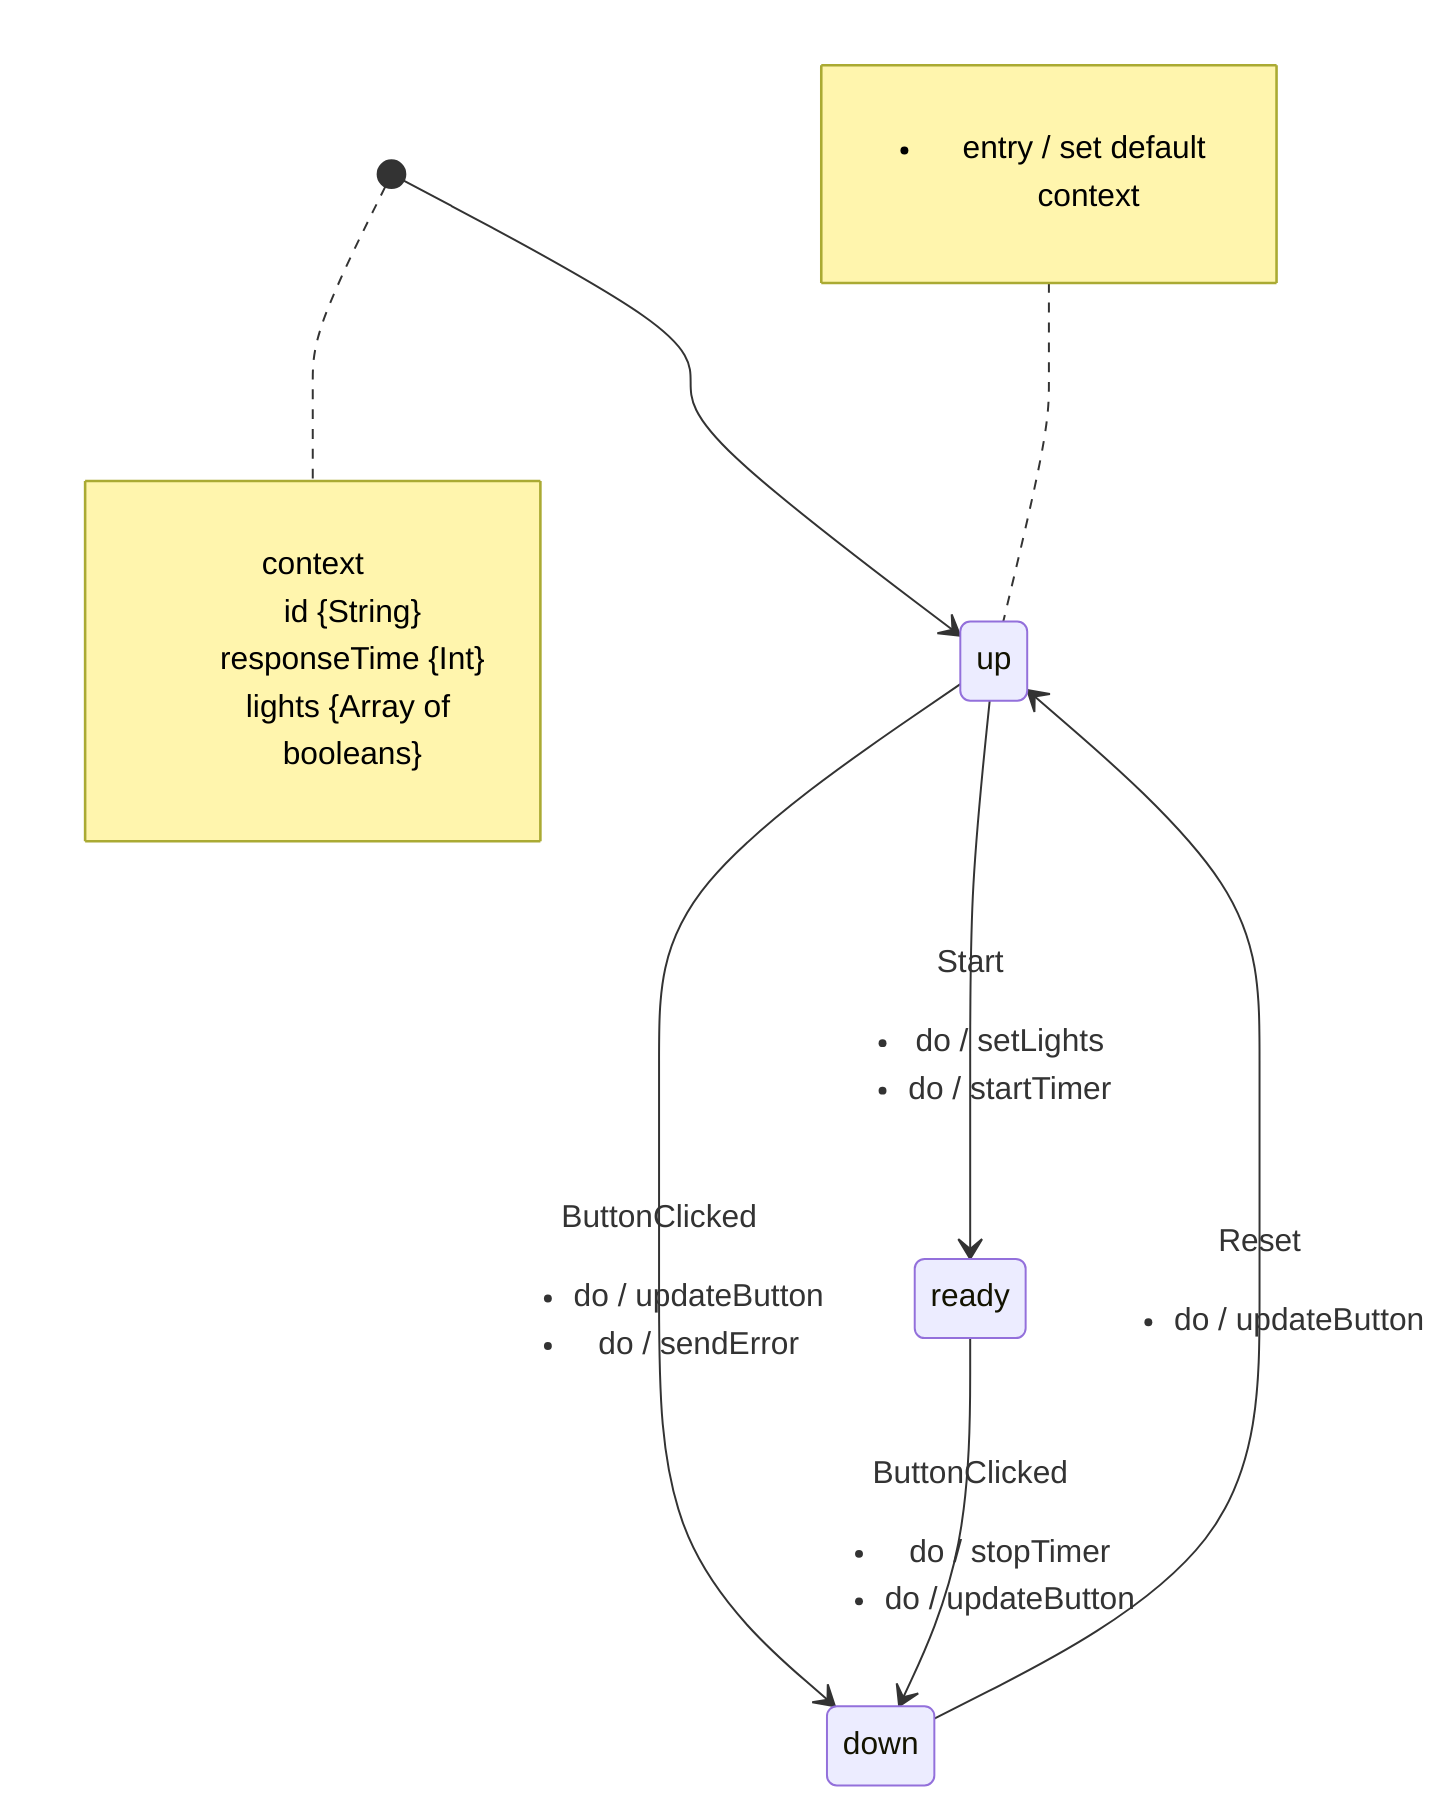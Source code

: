%% State machine diagram in mermaid js format (mmd)
%% http://mermaid-js.github.io/mermaid/
%%
%% Line breaks are not fully supported. Use div elements as a workaround. Notes
%% can't be multiple lines either (note left of state ... end note)
%%
%% Create diagram.svg with this command:
%% `npm run mmdc -- --input src/red-button-machine.mmd --output diagram.svg`
%% Add `-p puppeteer.config.json` for sandbox workaround if needed.


stateDiagram-v2
  [*] --> up
  note right of [*] : <dl><dt>context</dt><dd>id {String}</dd><dd>responseTime {Int}</dd><dd>lights {Array of booleans}</dd></dl>
  note left of up : <ul><li>entry / set default context</li></ul>
  up --> down : <div>ButtonClicked</div> <ul><li>do / updateButton</li><li>do / sendError</li></ul>
  down --> up : <div>Reset</div> <ul><li>do / updateButton</li>
  up --> ready : <div>Start</div> <ul><li>do / setLights</li><li>do / startTimer</li></ul>
  ready --> down : <div>ButtonClicked</div> <ul><li>do / stopTimer</li><li>do / updateButton</li></ul>